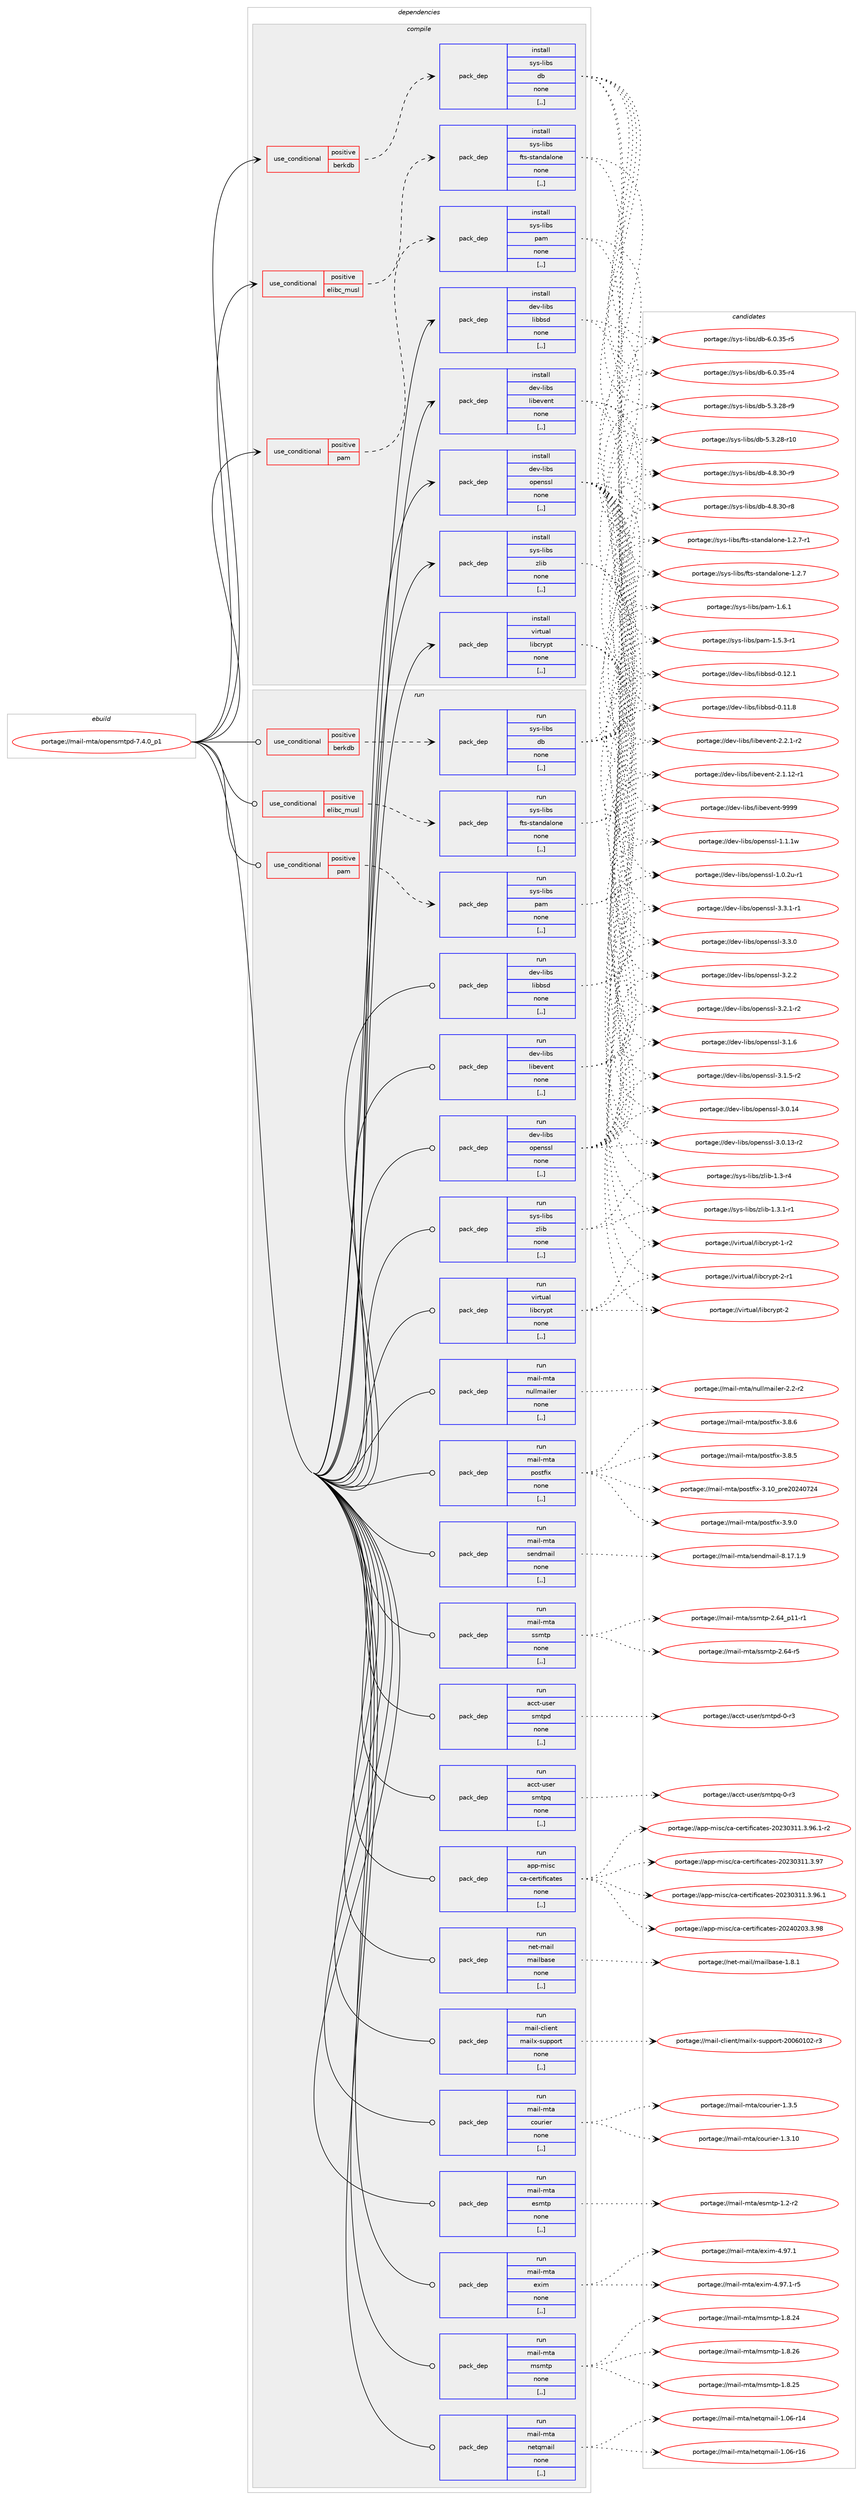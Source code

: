 digraph prolog {

# *************
# Graph options
# *************

newrank=true;
concentrate=true;
compound=true;
graph [rankdir=LR,fontname=Helvetica,fontsize=10,ranksep=1.5];#, ranksep=2.5, nodesep=0.2];
edge  [arrowhead=vee];
node  [fontname=Helvetica,fontsize=10];

# **********
# The ebuild
# **********

subgraph cluster_leftcol {
color=gray;
label=<<i>ebuild</i>>;
id [label="portage://mail-mta/opensmtpd-7.4.0_p1", color=red, width=4, href="../mail-mta/opensmtpd-7.4.0_p1.svg"];
}

# ****************
# The dependencies
# ****************

subgraph cluster_midcol {
color=gray;
label=<<i>dependencies</i>>;
subgraph cluster_compile {
fillcolor="#eeeeee";
style=filled;
label=<<i>compile</i>>;
subgraph cond70744 {
dependency281215 [label=<<TABLE BORDER="0" CELLBORDER="1" CELLSPACING="0" CELLPADDING="4"><TR><TD ROWSPAN="3" CELLPADDING="10">use_conditional</TD></TR><TR><TD>positive</TD></TR><TR><TD>berkdb</TD></TR></TABLE>>, shape=none, color=red];
subgraph pack208169 {
dependency281216 [label=<<TABLE BORDER="0" CELLBORDER="1" CELLSPACING="0" CELLPADDING="4" WIDTH="220"><TR><TD ROWSPAN="6" CELLPADDING="30">pack_dep</TD></TR><TR><TD WIDTH="110">install</TD></TR><TR><TD>sys-libs</TD></TR><TR><TD>db</TD></TR><TR><TD>none</TD></TR><TR><TD>[,,]</TD></TR></TABLE>>, shape=none, color=blue];
}
dependency281215:e -> dependency281216:w [weight=20,style="dashed",arrowhead="vee"];
}
id:e -> dependency281215:w [weight=20,style="solid",arrowhead="vee"];
subgraph cond70745 {
dependency281217 [label=<<TABLE BORDER="0" CELLBORDER="1" CELLSPACING="0" CELLPADDING="4"><TR><TD ROWSPAN="3" CELLPADDING="10">use_conditional</TD></TR><TR><TD>positive</TD></TR><TR><TD>elibc_musl</TD></TR></TABLE>>, shape=none, color=red];
subgraph pack208170 {
dependency281218 [label=<<TABLE BORDER="0" CELLBORDER="1" CELLSPACING="0" CELLPADDING="4" WIDTH="220"><TR><TD ROWSPAN="6" CELLPADDING="30">pack_dep</TD></TR><TR><TD WIDTH="110">install</TD></TR><TR><TD>sys-libs</TD></TR><TR><TD>fts-standalone</TD></TR><TR><TD>none</TD></TR><TR><TD>[,,]</TD></TR></TABLE>>, shape=none, color=blue];
}
dependency281217:e -> dependency281218:w [weight=20,style="dashed",arrowhead="vee"];
}
id:e -> dependency281217:w [weight=20,style="solid",arrowhead="vee"];
subgraph cond70746 {
dependency281219 [label=<<TABLE BORDER="0" CELLBORDER="1" CELLSPACING="0" CELLPADDING="4"><TR><TD ROWSPAN="3" CELLPADDING="10">use_conditional</TD></TR><TR><TD>positive</TD></TR><TR><TD>pam</TD></TR></TABLE>>, shape=none, color=red];
subgraph pack208171 {
dependency281220 [label=<<TABLE BORDER="0" CELLBORDER="1" CELLSPACING="0" CELLPADDING="4" WIDTH="220"><TR><TD ROWSPAN="6" CELLPADDING="30">pack_dep</TD></TR><TR><TD WIDTH="110">install</TD></TR><TR><TD>sys-libs</TD></TR><TR><TD>pam</TD></TR><TR><TD>none</TD></TR><TR><TD>[,,]</TD></TR></TABLE>>, shape=none, color=blue];
}
dependency281219:e -> dependency281220:w [weight=20,style="dashed",arrowhead="vee"];
}
id:e -> dependency281219:w [weight=20,style="solid",arrowhead="vee"];
subgraph pack208172 {
dependency281221 [label=<<TABLE BORDER="0" CELLBORDER="1" CELLSPACING="0" CELLPADDING="4" WIDTH="220"><TR><TD ROWSPAN="6" CELLPADDING="30">pack_dep</TD></TR><TR><TD WIDTH="110">install</TD></TR><TR><TD>dev-libs</TD></TR><TR><TD>libbsd</TD></TR><TR><TD>none</TD></TR><TR><TD>[,,]</TD></TR></TABLE>>, shape=none, color=blue];
}
id:e -> dependency281221:w [weight=20,style="solid",arrowhead="vee"];
subgraph pack208173 {
dependency281222 [label=<<TABLE BORDER="0" CELLBORDER="1" CELLSPACING="0" CELLPADDING="4" WIDTH="220"><TR><TD ROWSPAN="6" CELLPADDING="30">pack_dep</TD></TR><TR><TD WIDTH="110">install</TD></TR><TR><TD>dev-libs</TD></TR><TR><TD>libevent</TD></TR><TR><TD>none</TD></TR><TR><TD>[,,]</TD></TR></TABLE>>, shape=none, color=blue];
}
id:e -> dependency281222:w [weight=20,style="solid",arrowhead="vee"];
subgraph pack208174 {
dependency281223 [label=<<TABLE BORDER="0" CELLBORDER="1" CELLSPACING="0" CELLPADDING="4" WIDTH="220"><TR><TD ROWSPAN="6" CELLPADDING="30">pack_dep</TD></TR><TR><TD WIDTH="110">install</TD></TR><TR><TD>dev-libs</TD></TR><TR><TD>openssl</TD></TR><TR><TD>none</TD></TR><TR><TD>[,,]</TD></TR></TABLE>>, shape=none, color=blue];
}
id:e -> dependency281223:w [weight=20,style="solid",arrowhead="vee"];
subgraph pack208175 {
dependency281224 [label=<<TABLE BORDER="0" CELLBORDER="1" CELLSPACING="0" CELLPADDING="4" WIDTH="220"><TR><TD ROWSPAN="6" CELLPADDING="30">pack_dep</TD></TR><TR><TD WIDTH="110">install</TD></TR><TR><TD>sys-libs</TD></TR><TR><TD>zlib</TD></TR><TR><TD>none</TD></TR><TR><TD>[,,]</TD></TR></TABLE>>, shape=none, color=blue];
}
id:e -> dependency281224:w [weight=20,style="solid",arrowhead="vee"];
subgraph pack208176 {
dependency281225 [label=<<TABLE BORDER="0" CELLBORDER="1" CELLSPACING="0" CELLPADDING="4" WIDTH="220"><TR><TD ROWSPAN="6" CELLPADDING="30">pack_dep</TD></TR><TR><TD WIDTH="110">install</TD></TR><TR><TD>virtual</TD></TR><TR><TD>libcrypt</TD></TR><TR><TD>none</TD></TR><TR><TD>[,,]</TD></TR></TABLE>>, shape=none, color=blue];
}
id:e -> dependency281225:w [weight=20,style="solid",arrowhead="vee"];
}
subgraph cluster_compileandrun {
fillcolor="#eeeeee";
style=filled;
label=<<i>compile and run</i>>;
}
subgraph cluster_run {
fillcolor="#eeeeee";
style=filled;
label=<<i>run</i>>;
subgraph cond70747 {
dependency281226 [label=<<TABLE BORDER="0" CELLBORDER="1" CELLSPACING="0" CELLPADDING="4"><TR><TD ROWSPAN="3" CELLPADDING="10">use_conditional</TD></TR><TR><TD>positive</TD></TR><TR><TD>berkdb</TD></TR></TABLE>>, shape=none, color=red];
subgraph pack208177 {
dependency281227 [label=<<TABLE BORDER="0" CELLBORDER="1" CELLSPACING="0" CELLPADDING="4" WIDTH="220"><TR><TD ROWSPAN="6" CELLPADDING="30">pack_dep</TD></TR><TR><TD WIDTH="110">run</TD></TR><TR><TD>sys-libs</TD></TR><TR><TD>db</TD></TR><TR><TD>none</TD></TR><TR><TD>[,,]</TD></TR></TABLE>>, shape=none, color=blue];
}
dependency281226:e -> dependency281227:w [weight=20,style="dashed",arrowhead="vee"];
}
id:e -> dependency281226:w [weight=20,style="solid",arrowhead="odot"];
subgraph cond70748 {
dependency281228 [label=<<TABLE BORDER="0" CELLBORDER="1" CELLSPACING="0" CELLPADDING="4"><TR><TD ROWSPAN="3" CELLPADDING="10">use_conditional</TD></TR><TR><TD>positive</TD></TR><TR><TD>elibc_musl</TD></TR></TABLE>>, shape=none, color=red];
subgraph pack208178 {
dependency281229 [label=<<TABLE BORDER="0" CELLBORDER="1" CELLSPACING="0" CELLPADDING="4" WIDTH="220"><TR><TD ROWSPAN="6" CELLPADDING="30">pack_dep</TD></TR><TR><TD WIDTH="110">run</TD></TR><TR><TD>sys-libs</TD></TR><TR><TD>fts-standalone</TD></TR><TR><TD>none</TD></TR><TR><TD>[,,]</TD></TR></TABLE>>, shape=none, color=blue];
}
dependency281228:e -> dependency281229:w [weight=20,style="dashed",arrowhead="vee"];
}
id:e -> dependency281228:w [weight=20,style="solid",arrowhead="odot"];
subgraph cond70749 {
dependency281230 [label=<<TABLE BORDER="0" CELLBORDER="1" CELLSPACING="0" CELLPADDING="4"><TR><TD ROWSPAN="3" CELLPADDING="10">use_conditional</TD></TR><TR><TD>positive</TD></TR><TR><TD>pam</TD></TR></TABLE>>, shape=none, color=red];
subgraph pack208179 {
dependency281231 [label=<<TABLE BORDER="0" CELLBORDER="1" CELLSPACING="0" CELLPADDING="4" WIDTH="220"><TR><TD ROWSPAN="6" CELLPADDING="30">pack_dep</TD></TR><TR><TD WIDTH="110">run</TD></TR><TR><TD>sys-libs</TD></TR><TR><TD>pam</TD></TR><TR><TD>none</TD></TR><TR><TD>[,,]</TD></TR></TABLE>>, shape=none, color=blue];
}
dependency281230:e -> dependency281231:w [weight=20,style="dashed",arrowhead="vee"];
}
id:e -> dependency281230:w [weight=20,style="solid",arrowhead="odot"];
subgraph pack208180 {
dependency281232 [label=<<TABLE BORDER="0" CELLBORDER="1" CELLSPACING="0" CELLPADDING="4" WIDTH="220"><TR><TD ROWSPAN="6" CELLPADDING="30">pack_dep</TD></TR><TR><TD WIDTH="110">run</TD></TR><TR><TD>acct-user</TD></TR><TR><TD>smtpd</TD></TR><TR><TD>none</TD></TR><TR><TD>[,,]</TD></TR></TABLE>>, shape=none, color=blue];
}
id:e -> dependency281232:w [weight=20,style="solid",arrowhead="odot"];
subgraph pack208181 {
dependency281233 [label=<<TABLE BORDER="0" CELLBORDER="1" CELLSPACING="0" CELLPADDING="4" WIDTH="220"><TR><TD ROWSPAN="6" CELLPADDING="30">pack_dep</TD></TR><TR><TD WIDTH="110">run</TD></TR><TR><TD>acct-user</TD></TR><TR><TD>smtpq</TD></TR><TR><TD>none</TD></TR><TR><TD>[,,]</TD></TR></TABLE>>, shape=none, color=blue];
}
id:e -> dependency281233:w [weight=20,style="solid",arrowhead="odot"];
subgraph pack208182 {
dependency281234 [label=<<TABLE BORDER="0" CELLBORDER="1" CELLSPACING="0" CELLPADDING="4" WIDTH="220"><TR><TD ROWSPAN="6" CELLPADDING="30">pack_dep</TD></TR><TR><TD WIDTH="110">run</TD></TR><TR><TD>app-misc</TD></TR><TR><TD>ca-certificates</TD></TR><TR><TD>none</TD></TR><TR><TD>[,,]</TD></TR></TABLE>>, shape=none, color=blue];
}
id:e -> dependency281234:w [weight=20,style="solid",arrowhead="odot"];
subgraph pack208183 {
dependency281235 [label=<<TABLE BORDER="0" CELLBORDER="1" CELLSPACING="0" CELLPADDING="4" WIDTH="220"><TR><TD ROWSPAN="6" CELLPADDING="30">pack_dep</TD></TR><TR><TD WIDTH="110">run</TD></TR><TR><TD>dev-libs</TD></TR><TR><TD>libbsd</TD></TR><TR><TD>none</TD></TR><TR><TD>[,,]</TD></TR></TABLE>>, shape=none, color=blue];
}
id:e -> dependency281235:w [weight=20,style="solid",arrowhead="odot"];
subgraph pack208184 {
dependency281236 [label=<<TABLE BORDER="0" CELLBORDER="1" CELLSPACING="0" CELLPADDING="4" WIDTH="220"><TR><TD ROWSPAN="6" CELLPADDING="30">pack_dep</TD></TR><TR><TD WIDTH="110">run</TD></TR><TR><TD>dev-libs</TD></TR><TR><TD>libevent</TD></TR><TR><TD>none</TD></TR><TR><TD>[,,]</TD></TR></TABLE>>, shape=none, color=blue];
}
id:e -> dependency281236:w [weight=20,style="solid",arrowhead="odot"];
subgraph pack208185 {
dependency281237 [label=<<TABLE BORDER="0" CELLBORDER="1" CELLSPACING="0" CELLPADDING="4" WIDTH="220"><TR><TD ROWSPAN="6" CELLPADDING="30">pack_dep</TD></TR><TR><TD WIDTH="110">run</TD></TR><TR><TD>dev-libs</TD></TR><TR><TD>openssl</TD></TR><TR><TD>none</TD></TR><TR><TD>[,,]</TD></TR></TABLE>>, shape=none, color=blue];
}
id:e -> dependency281237:w [weight=20,style="solid",arrowhead="odot"];
subgraph pack208186 {
dependency281238 [label=<<TABLE BORDER="0" CELLBORDER="1" CELLSPACING="0" CELLPADDING="4" WIDTH="220"><TR><TD ROWSPAN="6" CELLPADDING="30">pack_dep</TD></TR><TR><TD WIDTH="110">run</TD></TR><TR><TD>net-mail</TD></TR><TR><TD>mailbase</TD></TR><TR><TD>none</TD></TR><TR><TD>[,,]</TD></TR></TABLE>>, shape=none, color=blue];
}
id:e -> dependency281238:w [weight=20,style="solid",arrowhead="odot"];
subgraph pack208187 {
dependency281239 [label=<<TABLE BORDER="0" CELLBORDER="1" CELLSPACING="0" CELLPADDING="4" WIDTH="220"><TR><TD ROWSPAN="6" CELLPADDING="30">pack_dep</TD></TR><TR><TD WIDTH="110">run</TD></TR><TR><TD>sys-libs</TD></TR><TR><TD>zlib</TD></TR><TR><TD>none</TD></TR><TR><TD>[,,]</TD></TR></TABLE>>, shape=none, color=blue];
}
id:e -> dependency281239:w [weight=20,style="solid",arrowhead="odot"];
subgraph pack208188 {
dependency281240 [label=<<TABLE BORDER="0" CELLBORDER="1" CELLSPACING="0" CELLPADDING="4" WIDTH="220"><TR><TD ROWSPAN="6" CELLPADDING="30">pack_dep</TD></TR><TR><TD WIDTH="110">run</TD></TR><TR><TD>virtual</TD></TR><TR><TD>libcrypt</TD></TR><TR><TD>none</TD></TR><TR><TD>[,,]</TD></TR></TABLE>>, shape=none, color=blue];
}
id:e -> dependency281240:w [weight=20,style="solid",arrowhead="odot"];
subgraph pack208189 {
dependency281241 [label=<<TABLE BORDER="0" CELLBORDER="1" CELLSPACING="0" CELLPADDING="4" WIDTH="220"><TR><TD ROWSPAN="6" CELLPADDING="30">pack_dep</TD></TR><TR><TD WIDTH="110">run</TD></TR><TR><TD>mail-client</TD></TR><TR><TD>mailx-support</TD></TR><TR><TD>none</TD></TR><TR><TD>[,,]</TD></TR></TABLE>>, shape=none, color=blue];
}
id:e -> dependency281241:w [weight=20,style="solid",arrowhead="odot"];
subgraph pack208190 {
dependency281242 [label=<<TABLE BORDER="0" CELLBORDER="1" CELLSPACING="0" CELLPADDING="4" WIDTH="220"><TR><TD ROWSPAN="6" CELLPADDING="30">pack_dep</TD></TR><TR><TD WIDTH="110">run</TD></TR><TR><TD>mail-mta</TD></TR><TR><TD>courier</TD></TR><TR><TD>none</TD></TR><TR><TD>[,,]</TD></TR></TABLE>>, shape=none, color=blue];
}
id:e -> dependency281242:w [weight=20,style="solid",arrowhead="odot"];
subgraph pack208191 {
dependency281243 [label=<<TABLE BORDER="0" CELLBORDER="1" CELLSPACING="0" CELLPADDING="4" WIDTH="220"><TR><TD ROWSPAN="6" CELLPADDING="30">pack_dep</TD></TR><TR><TD WIDTH="110">run</TD></TR><TR><TD>mail-mta</TD></TR><TR><TD>esmtp</TD></TR><TR><TD>none</TD></TR><TR><TD>[,,]</TD></TR></TABLE>>, shape=none, color=blue];
}
id:e -> dependency281243:w [weight=20,style="solid",arrowhead="odot"];
subgraph pack208192 {
dependency281244 [label=<<TABLE BORDER="0" CELLBORDER="1" CELLSPACING="0" CELLPADDING="4" WIDTH="220"><TR><TD ROWSPAN="6" CELLPADDING="30">pack_dep</TD></TR><TR><TD WIDTH="110">run</TD></TR><TR><TD>mail-mta</TD></TR><TR><TD>exim</TD></TR><TR><TD>none</TD></TR><TR><TD>[,,]</TD></TR></TABLE>>, shape=none, color=blue];
}
id:e -> dependency281244:w [weight=20,style="solid",arrowhead="odot"];
subgraph pack208193 {
dependency281245 [label=<<TABLE BORDER="0" CELLBORDER="1" CELLSPACING="0" CELLPADDING="4" WIDTH="220"><TR><TD ROWSPAN="6" CELLPADDING="30">pack_dep</TD></TR><TR><TD WIDTH="110">run</TD></TR><TR><TD>mail-mta</TD></TR><TR><TD>msmtp</TD></TR><TR><TD>none</TD></TR><TR><TD>[,,]</TD></TR></TABLE>>, shape=none, color=blue];
}
id:e -> dependency281245:w [weight=20,style="solid",arrowhead="odot"];
subgraph pack208194 {
dependency281246 [label=<<TABLE BORDER="0" CELLBORDER="1" CELLSPACING="0" CELLPADDING="4" WIDTH="220"><TR><TD ROWSPAN="6" CELLPADDING="30">pack_dep</TD></TR><TR><TD WIDTH="110">run</TD></TR><TR><TD>mail-mta</TD></TR><TR><TD>netqmail</TD></TR><TR><TD>none</TD></TR><TR><TD>[,,]</TD></TR></TABLE>>, shape=none, color=blue];
}
id:e -> dependency281246:w [weight=20,style="solid",arrowhead="odot"];
subgraph pack208195 {
dependency281247 [label=<<TABLE BORDER="0" CELLBORDER="1" CELLSPACING="0" CELLPADDING="4" WIDTH="220"><TR><TD ROWSPAN="6" CELLPADDING="30">pack_dep</TD></TR><TR><TD WIDTH="110">run</TD></TR><TR><TD>mail-mta</TD></TR><TR><TD>nullmailer</TD></TR><TR><TD>none</TD></TR><TR><TD>[,,]</TD></TR></TABLE>>, shape=none, color=blue];
}
id:e -> dependency281247:w [weight=20,style="solid",arrowhead="odot"];
subgraph pack208196 {
dependency281248 [label=<<TABLE BORDER="0" CELLBORDER="1" CELLSPACING="0" CELLPADDING="4" WIDTH="220"><TR><TD ROWSPAN="6" CELLPADDING="30">pack_dep</TD></TR><TR><TD WIDTH="110">run</TD></TR><TR><TD>mail-mta</TD></TR><TR><TD>postfix</TD></TR><TR><TD>none</TD></TR><TR><TD>[,,]</TD></TR></TABLE>>, shape=none, color=blue];
}
id:e -> dependency281248:w [weight=20,style="solid",arrowhead="odot"];
subgraph pack208197 {
dependency281249 [label=<<TABLE BORDER="0" CELLBORDER="1" CELLSPACING="0" CELLPADDING="4" WIDTH="220"><TR><TD ROWSPAN="6" CELLPADDING="30">pack_dep</TD></TR><TR><TD WIDTH="110">run</TD></TR><TR><TD>mail-mta</TD></TR><TR><TD>sendmail</TD></TR><TR><TD>none</TD></TR><TR><TD>[,,]</TD></TR></TABLE>>, shape=none, color=blue];
}
id:e -> dependency281249:w [weight=20,style="solid",arrowhead="odot"];
subgraph pack208198 {
dependency281250 [label=<<TABLE BORDER="0" CELLBORDER="1" CELLSPACING="0" CELLPADDING="4" WIDTH="220"><TR><TD ROWSPAN="6" CELLPADDING="30">pack_dep</TD></TR><TR><TD WIDTH="110">run</TD></TR><TR><TD>mail-mta</TD></TR><TR><TD>ssmtp</TD></TR><TR><TD>none</TD></TR><TR><TD>[,,]</TD></TR></TABLE>>, shape=none, color=blue];
}
id:e -> dependency281250:w [weight=20,style="solid",arrowhead="odot"];
}
}

# **************
# The candidates
# **************

subgraph cluster_choices {
rank=same;
color=gray;
label=<<i>candidates</i>>;

subgraph choice208169 {
color=black;
nodesep=1;
choice11512111545108105981154710098455446484651534511453 [label="portage://sys-libs/db-6.0.35-r5", color=red, width=4,href="../sys-libs/db-6.0.35-r5.svg"];
choice11512111545108105981154710098455446484651534511452 [label="portage://sys-libs/db-6.0.35-r4", color=red, width=4,href="../sys-libs/db-6.0.35-r4.svg"];
choice11512111545108105981154710098455346514650564511457 [label="portage://sys-libs/db-5.3.28-r9", color=red, width=4,href="../sys-libs/db-5.3.28-r9.svg"];
choice1151211154510810598115471009845534651465056451144948 [label="portage://sys-libs/db-5.3.28-r10", color=red, width=4,href="../sys-libs/db-5.3.28-r10.svg"];
choice11512111545108105981154710098455246564651484511457 [label="portage://sys-libs/db-4.8.30-r9", color=red, width=4,href="../sys-libs/db-4.8.30-r9.svg"];
choice11512111545108105981154710098455246564651484511456 [label="portage://sys-libs/db-4.8.30-r8", color=red, width=4,href="../sys-libs/db-4.8.30-r8.svg"];
dependency281216:e -> choice11512111545108105981154710098455446484651534511453:w [style=dotted,weight="100"];
dependency281216:e -> choice11512111545108105981154710098455446484651534511452:w [style=dotted,weight="100"];
dependency281216:e -> choice11512111545108105981154710098455346514650564511457:w [style=dotted,weight="100"];
dependency281216:e -> choice1151211154510810598115471009845534651465056451144948:w [style=dotted,weight="100"];
dependency281216:e -> choice11512111545108105981154710098455246564651484511457:w [style=dotted,weight="100"];
dependency281216:e -> choice11512111545108105981154710098455246564651484511456:w [style=dotted,weight="100"];
}
subgraph choice208170 {
color=black;
nodesep=1;
choice1151211154510810598115471021161154511511697110100971081111101014549465046554511449 [label="portage://sys-libs/fts-standalone-1.2.7-r1", color=red, width=4,href="../sys-libs/fts-standalone-1.2.7-r1.svg"];
choice115121115451081059811547102116115451151169711010097108111110101454946504655 [label="portage://sys-libs/fts-standalone-1.2.7", color=red, width=4,href="../sys-libs/fts-standalone-1.2.7.svg"];
dependency281218:e -> choice1151211154510810598115471021161154511511697110100971081111101014549465046554511449:w [style=dotted,weight="100"];
dependency281218:e -> choice115121115451081059811547102116115451151169711010097108111110101454946504655:w [style=dotted,weight="100"];
}
subgraph choice208171 {
color=black;
nodesep=1;
choice11512111545108105981154711297109454946544649 [label="portage://sys-libs/pam-1.6.1", color=red, width=4,href="../sys-libs/pam-1.6.1.svg"];
choice115121115451081059811547112971094549465346514511449 [label="portage://sys-libs/pam-1.5.3-r1", color=red, width=4,href="../sys-libs/pam-1.5.3-r1.svg"];
dependency281220:e -> choice11512111545108105981154711297109454946544649:w [style=dotted,weight="100"];
dependency281220:e -> choice115121115451081059811547112971094549465346514511449:w [style=dotted,weight="100"];
}
subgraph choice208172 {
color=black;
nodesep=1;
choice100101118451081059811547108105989811510045484649504649 [label="portage://dev-libs/libbsd-0.12.1", color=red, width=4,href="../dev-libs/libbsd-0.12.1.svg"];
choice100101118451081059811547108105989811510045484649494656 [label="portage://dev-libs/libbsd-0.11.8", color=red, width=4,href="../dev-libs/libbsd-0.11.8.svg"];
dependency281221:e -> choice100101118451081059811547108105989811510045484649504649:w [style=dotted,weight="100"];
dependency281221:e -> choice100101118451081059811547108105989811510045484649494656:w [style=dotted,weight="100"];
}
subgraph choice208173 {
color=black;
nodesep=1;
choice100101118451081059811547108105981011181011101164557575757 [label="portage://dev-libs/libevent-9999", color=red, width=4,href="../dev-libs/libevent-9999.svg"];
choice100101118451081059811547108105981011181011101164550465046494511450 [label="portage://dev-libs/libevent-2.2.1-r2", color=red, width=4,href="../dev-libs/libevent-2.2.1-r2.svg"];
choice10010111845108105981154710810598101118101110116455046494649504511449 [label="portage://dev-libs/libevent-2.1.12-r1", color=red, width=4,href="../dev-libs/libevent-2.1.12-r1.svg"];
dependency281222:e -> choice100101118451081059811547108105981011181011101164557575757:w [style=dotted,weight="100"];
dependency281222:e -> choice100101118451081059811547108105981011181011101164550465046494511450:w [style=dotted,weight="100"];
dependency281222:e -> choice10010111845108105981154710810598101118101110116455046494649504511449:w [style=dotted,weight="100"];
}
subgraph choice208174 {
color=black;
nodesep=1;
choice1001011184510810598115471111121011101151151084551465146494511449 [label="portage://dev-libs/openssl-3.3.1-r1", color=red, width=4,href="../dev-libs/openssl-3.3.1-r1.svg"];
choice100101118451081059811547111112101110115115108455146514648 [label="portage://dev-libs/openssl-3.3.0", color=red, width=4,href="../dev-libs/openssl-3.3.0.svg"];
choice100101118451081059811547111112101110115115108455146504650 [label="portage://dev-libs/openssl-3.2.2", color=red, width=4,href="../dev-libs/openssl-3.2.2.svg"];
choice1001011184510810598115471111121011101151151084551465046494511450 [label="portage://dev-libs/openssl-3.2.1-r2", color=red, width=4,href="../dev-libs/openssl-3.2.1-r2.svg"];
choice100101118451081059811547111112101110115115108455146494654 [label="portage://dev-libs/openssl-3.1.6", color=red, width=4,href="../dev-libs/openssl-3.1.6.svg"];
choice1001011184510810598115471111121011101151151084551464946534511450 [label="portage://dev-libs/openssl-3.1.5-r2", color=red, width=4,href="../dev-libs/openssl-3.1.5-r2.svg"];
choice10010111845108105981154711111210111011511510845514648464952 [label="portage://dev-libs/openssl-3.0.14", color=red, width=4,href="../dev-libs/openssl-3.0.14.svg"];
choice100101118451081059811547111112101110115115108455146484649514511450 [label="portage://dev-libs/openssl-3.0.13-r2", color=red, width=4,href="../dev-libs/openssl-3.0.13-r2.svg"];
choice100101118451081059811547111112101110115115108454946494649119 [label="portage://dev-libs/openssl-1.1.1w", color=red, width=4,href="../dev-libs/openssl-1.1.1w.svg"];
choice1001011184510810598115471111121011101151151084549464846501174511449 [label="portage://dev-libs/openssl-1.0.2u-r1", color=red, width=4,href="../dev-libs/openssl-1.0.2u-r1.svg"];
dependency281223:e -> choice1001011184510810598115471111121011101151151084551465146494511449:w [style=dotted,weight="100"];
dependency281223:e -> choice100101118451081059811547111112101110115115108455146514648:w [style=dotted,weight="100"];
dependency281223:e -> choice100101118451081059811547111112101110115115108455146504650:w [style=dotted,weight="100"];
dependency281223:e -> choice1001011184510810598115471111121011101151151084551465046494511450:w [style=dotted,weight="100"];
dependency281223:e -> choice100101118451081059811547111112101110115115108455146494654:w [style=dotted,weight="100"];
dependency281223:e -> choice1001011184510810598115471111121011101151151084551464946534511450:w [style=dotted,weight="100"];
dependency281223:e -> choice10010111845108105981154711111210111011511510845514648464952:w [style=dotted,weight="100"];
dependency281223:e -> choice100101118451081059811547111112101110115115108455146484649514511450:w [style=dotted,weight="100"];
dependency281223:e -> choice100101118451081059811547111112101110115115108454946494649119:w [style=dotted,weight="100"];
dependency281223:e -> choice1001011184510810598115471111121011101151151084549464846501174511449:w [style=dotted,weight="100"];
}
subgraph choice208175 {
color=black;
nodesep=1;
choice115121115451081059811547122108105984549465146494511449 [label="portage://sys-libs/zlib-1.3.1-r1", color=red, width=4,href="../sys-libs/zlib-1.3.1-r1.svg"];
choice11512111545108105981154712210810598454946514511452 [label="portage://sys-libs/zlib-1.3-r4", color=red, width=4,href="../sys-libs/zlib-1.3-r4.svg"];
dependency281224:e -> choice115121115451081059811547122108105984549465146494511449:w [style=dotted,weight="100"];
dependency281224:e -> choice11512111545108105981154712210810598454946514511452:w [style=dotted,weight="100"];
}
subgraph choice208176 {
color=black;
nodesep=1;
choice1181051141161179710847108105989911412111211645504511449 [label="portage://virtual/libcrypt-2-r1", color=red, width=4,href="../virtual/libcrypt-2-r1.svg"];
choice118105114116117971084710810598991141211121164550 [label="portage://virtual/libcrypt-2", color=red, width=4,href="../virtual/libcrypt-2.svg"];
choice1181051141161179710847108105989911412111211645494511450 [label="portage://virtual/libcrypt-1-r2", color=red, width=4,href="../virtual/libcrypt-1-r2.svg"];
dependency281225:e -> choice1181051141161179710847108105989911412111211645504511449:w [style=dotted,weight="100"];
dependency281225:e -> choice118105114116117971084710810598991141211121164550:w [style=dotted,weight="100"];
dependency281225:e -> choice1181051141161179710847108105989911412111211645494511450:w [style=dotted,weight="100"];
}
subgraph choice208177 {
color=black;
nodesep=1;
choice11512111545108105981154710098455446484651534511453 [label="portage://sys-libs/db-6.0.35-r5", color=red, width=4,href="../sys-libs/db-6.0.35-r5.svg"];
choice11512111545108105981154710098455446484651534511452 [label="portage://sys-libs/db-6.0.35-r4", color=red, width=4,href="../sys-libs/db-6.0.35-r4.svg"];
choice11512111545108105981154710098455346514650564511457 [label="portage://sys-libs/db-5.3.28-r9", color=red, width=4,href="../sys-libs/db-5.3.28-r9.svg"];
choice1151211154510810598115471009845534651465056451144948 [label="portage://sys-libs/db-5.3.28-r10", color=red, width=4,href="../sys-libs/db-5.3.28-r10.svg"];
choice11512111545108105981154710098455246564651484511457 [label="portage://sys-libs/db-4.8.30-r9", color=red, width=4,href="../sys-libs/db-4.8.30-r9.svg"];
choice11512111545108105981154710098455246564651484511456 [label="portage://sys-libs/db-4.8.30-r8", color=red, width=4,href="../sys-libs/db-4.8.30-r8.svg"];
dependency281227:e -> choice11512111545108105981154710098455446484651534511453:w [style=dotted,weight="100"];
dependency281227:e -> choice11512111545108105981154710098455446484651534511452:w [style=dotted,weight="100"];
dependency281227:e -> choice11512111545108105981154710098455346514650564511457:w [style=dotted,weight="100"];
dependency281227:e -> choice1151211154510810598115471009845534651465056451144948:w [style=dotted,weight="100"];
dependency281227:e -> choice11512111545108105981154710098455246564651484511457:w [style=dotted,weight="100"];
dependency281227:e -> choice11512111545108105981154710098455246564651484511456:w [style=dotted,weight="100"];
}
subgraph choice208178 {
color=black;
nodesep=1;
choice1151211154510810598115471021161154511511697110100971081111101014549465046554511449 [label="portage://sys-libs/fts-standalone-1.2.7-r1", color=red, width=4,href="../sys-libs/fts-standalone-1.2.7-r1.svg"];
choice115121115451081059811547102116115451151169711010097108111110101454946504655 [label="portage://sys-libs/fts-standalone-1.2.7", color=red, width=4,href="../sys-libs/fts-standalone-1.2.7.svg"];
dependency281229:e -> choice1151211154510810598115471021161154511511697110100971081111101014549465046554511449:w [style=dotted,weight="100"];
dependency281229:e -> choice115121115451081059811547102116115451151169711010097108111110101454946504655:w [style=dotted,weight="100"];
}
subgraph choice208179 {
color=black;
nodesep=1;
choice11512111545108105981154711297109454946544649 [label="portage://sys-libs/pam-1.6.1", color=red, width=4,href="../sys-libs/pam-1.6.1.svg"];
choice115121115451081059811547112971094549465346514511449 [label="portage://sys-libs/pam-1.5.3-r1", color=red, width=4,href="../sys-libs/pam-1.5.3-r1.svg"];
dependency281231:e -> choice11512111545108105981154711297109454946544649:w [style=dotted,weight="100"];
dependency281231:e -> choice115121115451081059811547112971094549465346514511449:w [style=dotted,weight="100"];
}
subgraph choice208180 {
color=black;
nodesep=1;
choice979999116451171151011144711510911611210045484511451 [label="portage://acct-user/smtpd-0-r3", color=red, width=4,href="../acct-user/smtpd-0-r3.svg"];
dependency281232:e -> choice979999116451171151011144711510911611210045484511451:w [style=dotted,weight="100"];
}
subgraph choice208181 {
color=black;
nodesep=1;
choice979999116451171151011144711510911611211345484511451 [label="portage://acct-user/smtpq-0-r3", color=red, width=4,href="../acct-user/smtpq-0-r3.svg"];
dependency281233:e -> choice979999116451171151011144711510911611211345484511451:w [style=dotted,weight="100"];
}
subgraph choice208182 {
color=black;
nodesep=1;
choice971121124510910511599479997459910111411610510210599971161011154550485052485048514651465756 [label="portage://app-misc/ca-certificates-20240203.3.98", color=red, width=4,href="../app-misc/ca-certificates-20240203.3.98.svg"];
choice971121124510910511599479997459910111411610510210599971161011154550485051485149494651465755 [label="portage://app-misc/ca-certificates-20230311.3.97", color=red, width=4,href="../app-misc/ca-certificates-20230311.3.97.svg"];
choice97112112451091051159947999745991011141161051021059997116101115455048505148514949465146575446494511450 [label="portage://app-misc/ca-certificates-20230311.3.96.1-r2", color=red, width=4,href="../app-misc/ca-certificates-20230311.3.96.1-r2.svg"];
choice9711211245109105115994799974599101114116105102105999711610111545504850514851494946514657544649 [label="portage://app-misc/ca-certificates-20230311.3.96.1", color=red, width=4,href="../app-misc/ca-certificates-20230311.3.96.1.svg"];
dependency281234:e -> choice971121124510910511599479997459910111411610510210599971161011154550485052485048514651465756:w [style=dotted,weight="100"];
dependency281234:e -> choice971121124510910511599479997459910111411610510210599971161011154550485051485149494651465755:w [style=dotted,weight="100"];
dependency281234:e -> choice97112112451091051159947999745991011141161051021059997116101115455048505148514949465146575446494511450:w [style=dotted,weight="100"];
dependency281234:e -> choice9711211245109105115994799974599101114116105102105999711610111545504850514851494946514657544649:w [style=dotted,weight="100"];
}
subgraph choice208183 {
color=black;
nodesep=1;
choice100101118451081059811547108105989811510045484649504649 [label="portage://dev-libs/libbsd-0.12.1", color=red, width=4,href="../dev-libs/libbsd-0.12.1.svg"];
choice100101118451081059811547108105989811510045484649494656 [label="portage://dev-libs/libbsd-0.11.8", color=red, width=4,href="../dev-libs/libbsd-0.11.8.svg"];
dependency281235:e -> choice100101118451081059811547108105989811510045484649504649:w [style=dotted,weight="100"];
dependency281235:e -> choice100101118451081059811547108105989811510045484649494656:w [style=dotted,weight="100"];
}
subgraph choice208184 {
color=black;
nodesep=1;
choice100101118451081059811547108105981011181011101164557575757 [label="portage://dev-libs/libevent-9999", color=red, width=4,href="../dev-libs/libevent-9999.svg"];
choice100101118451081059811547108105981011181011101164550465046494511450 [label="portage://dev-libs/libevent-2.2.1-r2", color=red, width=4,href="../dev-libs/libevent-2.2.1-r2.svg"];
choice10010111845108105981154710810598101118101110116455046494649504511449 [label="portage://dev-libs/libevent-2.1.12-r1", color=red, width=4,href="../dev-libs/libevent-2.1.12-r1.svg"];
dependency281236:e -> choice100101118451081059811547108105981011181011101164557575757:w [style=dotted,weight="100"];
dependency281236:e -> choice100101118451081059811547108105981011181011101164550465046494511450:w [style=dotted,weight="100"];
dependency281236:e -> choice10010111845108105981154710810598101118101110116455046494649504511449:w [style=dotted,weight="100"];
}
subgraph choice208185 {
color=black;
nodesep=1;
choice1001011184510810598115471111121011101151151084551465146494511449 [label="portage://dev-libs/openssl-3.3.1-r1", color=red, width=4,href="../dev-libs/openssl-3.3.1-r1.svg"];
choice100101118451081059811547111112101110115115108455146514648 [label="portage://dev-libs/openssl-3.3.0", color=red, width=4,href="../dev-libs/openssl-3.3.0.svg"];
choice100101118451081059811547111112101110115115108455146504650 [label="portage://dev-libs/openssl-3.2.2", color=red, width=4,href="../dev-libs/openssl-3.2.2.svg"];
choice1001011184510810598115471111121011101151151084551465046494511450 [label="portage://dev-libs/openssl-3.2.1-r2", color=red, width=4,href="../dev-libs/openssl-3.2.1-r2.svg"];
choice100101118451081059811547111112101110115115108455146494654 [label="portage://dev-libs/openssl-3.1.6", color=red, width=4,href="../dev-libs/openssl-3.1.6.svg"];
choice1001011184510810598115471111121011101151151084551464946534511450 [label="portage://dev-libs/openssl-3.1.5-r2", color=red, width=4,href="../dev-libs/openssl-3.1.5-r2.svg"];
choice10010111845108105981154711111210111011511510845514648464952 [label="portage://dev-libs/openssl-3.0.14", color=red, width=4,href="../dev-libs/openssl-3.0.14.svg"];
choice100101118451081059811547111112101110115115108455146484649514511450 [label="portage://dev-libs/openssl-3.0.13-r2", color=red, width=4,href="../dev-libs/openssl-3.0.13-r2.svg"];
choice100101118451081059811547111112101110115115108454946494649119 [label="portage://dev-libs/openssl-1.1.1w", color=red, width=4,href="../dev-libs/openssl-1.1.1w.svg"];
choice1001011184510810598115471111121011101151151084549464846501174511449 [label="portage://dev-libs/openssl-1.0.2u-r1", color=red, width=4,href="../dev-libs/openssl-1.0.2u-r1.svg"];
dependency281237:e -> choice1001011184510810598115471111121011101151151084551465146494511449:w [style=dotted,weight="100"];
dependency281237:e -> choice100101118451081059811547111112101110115115108455146514648:w [style=dotted,weight="100"];
dependency281237:e -> choice100101118451081059811547111112101110115115108455146504650:w [style=dotted,weight="100"];
dependency281237:e -> choice1001011184510810598115471111121011101151151084551465046494511450:w [style=dotted,weight="100"];
dependency281237:e -> choice100101118451081059811547111112101110115115108455146494654:w [style=dotted,weight="100"];
dependency281237:e -> choice1001011184510810598115471111121011101151151084551464946534511450:w [style=dotted,weight="100"];
dependency281237:e -> choice10010111845108105981154711111210111011511510845514648464952:w [style=dotted,weight="100"];
dependency281237:e -> choice100101118451081059811547111112101110115115108455146484649514511450:w [style=dotted,weight="100"];
dependency281237:e -> choice100101118451081059811547111112101110115115108454946494649119:w [style=dotted,weight="100"];
dependency281237:e -> choice1001011184510810598115471111121011101151151084549464846501174511449:w [style=dotted,weight="100"];
}
subgraph choice208186 {
color=black;
nodesep=1;
choice110101116451099710510847109971051089897115101454946564649 [label="portage://net-mail/mailbase-1.8.1", color=red, width=4,href="../net-mail/mailbase-1.8.1.svg"];
dependency281238:e -> choice110101116451099710510847109971051089897115101454946564649:w [style=dotted,weight="100"];
}
subgraph choice208187 {
color=black;
nodesep=1;
choice115121115451081059811547122108105984549465146494511449 [label="portage://sys-libs/zlib-1.3.1-r1", color=red, width=4,href="../sys-libs/zlib-1.3.1-r1.svg"];
choice11512111545108105981154712210810598454946514511452 [label="portage://sys-libs/zlib-1.3-r4", color=red, width=4,href="../sys-libs/zlib-1.3-r4.svg"];
dependency281239:e -> choice115121115451081059811547122108105984549465146494511449:w [style=dotted,weight="100"];
dependency281239:e -> choice11512111545108105981154712210810598454946514511452:w [style=dotted,weight="100"];
}
subgraph choice208188 {
color=black;
nodesep=1;
choice1181051141161179710847108105989911412111211645504511449 [label="portage://virtual/libcrypt-2-r1", color=red, width=4,href="../virtual/libcrypt-2-r1.svg"];
choice118105114116117971084710810598991141211121164550 [label="portage://virtual/libcrypt-2", color=red, width=4,href="../virtual/libcrypt-2.svg"];
choice1181051141161179710847108105989911412111211645494511450 [label="portage://virtual/libcrypt-1-r2", color=red, width=4,href="../virtual/libcrypt-1-r2.svg"];
dependency281240:e -> choice1181051141161179710847108105989911412111211645504511449:w [style=dotted,weight="100"];
dependency281240:e -> choice118105114116117971084710810598991141211121164550:w [style=dotted,weight="100"];
dependency281240:e -> choice1181051141161179710847108105989911412111211645494511450:w [style=dotted,weight="100"];
}
subgraph choice208189 {
color=black;
nodesep=1;
choice1099710510845991081051011101164710997105108120451151171121121111141164550484854484948504511451 [label="portage://mail-client/mailx-support-20060102-r3", color=red, width=4,href="../mail-client/mailx-support-20060102-r3.svg"];
dependency281241:e -> choice1099710510845991081051011101164710997105108120451151171121121111141164550484854484948504511451:w [style=dotted,weight="100"];
}
subgraph choice208190 {
color=black;
nodesep=1;
choice109971051084510911697479911111711410510111445494651464948 [label="portage://mail-mta/courier-1.3.10", color=red, width=4,href="../mail-mta/courier-1.3.10.svg"];
choice1099710510845109116974799111117114105101114454946514653 [label="portage://mail-mta/courier-1.3.5", color=red, width=4,href="../mail-mta/courier-1.3.5.svg"];
dependency281242:e -> choice109971051084510911697479911111711410510111445494651464948:w [style=dotted,weight="100"];
dependency281242:e -> choice1099710510845109116974799111117114105101114454946514653:w [style=dotted,weight="100"];
}
subgraph choice208191 {
color=black;
nodesep=1;
choice10997105108451091169747101115109116112454946504511450 [label="portage://mail-mta/esmtp-1.2-r2", color=red, width=4,href="../mail-mta/esmtp-1.2-r2.svg"];
dependency281243:e -> choice10997105108451091169747101115109116112454946504511450:w [style=dotted,weight="100"];
}
subgraph choice208192 {
color=black;
nodesep=1;
choice10997105108451091169747101120105109455246575546494511453 [label="portage://mail-mta/exim-4.97.1-r5", color=red, width=4,href="../mail-mta/exim-4.97.1-r5.svg"];
choice1099710510845109116974710112010510945524657554649 [label="portage://mail-mta/exim-4.97.1", color=red, width=4,href="../mail-mta/exim-4.97.1.svg"];
dependency281244:e -> choice10997105108451091169747101120105109455246575546494511453:w [style=dotted,weight="100"];
dependency281244:e -> choice1099710510845109116974710112010510945524657554649:w [style=dotted,weight="100"];
}
subgraph choice208193 {
color=black;
nodesep=1;
choice1099710510845109116974710911510911611245494656465054 [label="portage://mail-mta/msmtp-1.8.26", color=red, width=4,href="../mail-mta/msmtp-1.8.26.svg"];
choice1099710510845109116974710911510911611245494656465053 [label="portage://mail-mta/msmtp-1.8.25", color=red, width=4,href="../mail-mta/msmtp-1.8.25.svg"];
choice1099710510845109116974710911510911611245494656465052 [label="portage://mail-mta/msmtp-1.8.24", color=red, width=4,href="../mail-mta/msmtp-1.8.24.svg"];
dependency281245:e -> choice1099710510845109116974710911510911611245494656465054:w [style=dotted,weight="100"];
dependency281245:e -> choice1099710510845109116974710911510911611245494656465053:w [style=dotted,weight="100"];
dependency281245:e -> choice1099710510845109116974710911510911611245494656465052:w [style=dotted,weight="100"];
}
subgraph choice208194 {
color=black;
nodesep=1;
choice10997105108451091169747110101116113109971051084549464854451144954 [label="portage://mail-mta/netqmail-1.06-r16", color=red, width=4,href="../mail-mta/netqmail-1.06-r16.svg"];
choice10997105108451091169747110101116113109971051084549464854451144952 [label="portage://mail-mta/netqmail-1.06-r14", color=red, width=4,href="../mail-mta/netqmail-1.06-r14.svg"];
dependency281246:e -> choice10997105108451091169747110101116113109971051084549464854451144954:w [style=dotted,weight="100"];
dependency281246:e -> choice10997105108451091169747110101116113109971051084549464854451144952:w [style=dotted,weight="100"];
}
subgraph choice208195 {
color=black;
nodesep=1;
choice1099710510845109116974711011710810810997105108101114455046504511450 [label="portage://mail-mta/nullmailer-2.2-r2", color=red, width=4,href="../mail-mta/nullmailer-2.2-r2.svg"];
dependency281247:e -> choice1099710510845109116974711011710810810997105108101114455046504511450:w [style=dotted,weight="100"];
}
subgraph choice208196 {
color=black;
nodesep=1;
choice109971051084510911697471121111151161021051204551464948951121141015048505248555052 [label="portage://mail-mta/postfix-3.10_pre20240724", color=red, width=4,href="../mail-mta/postfix-3.10_pre20240724.svg"];
choice10997105108451091169747112111115116102105120455146574648 [label="portage://mail-mta/postfix-3.9.0", color=red, width=4,href="../mail-mta/postfix-3.9.0.svg"];
choice10997105108451091169747112111115116102105120455146564654 [label="portage://mail-mta/postfix-3.8.6", color=red, width=4,href="../mail-mta/postfix-3.8.6.svg"];
choice10997105108451091169747112111115116102105120455146564653 [label="portage://mail-mta/postfix-3.8.5", color=red, width=4,href="../mail-mta/postfix-3.8.5.svg"];
dependency281248:e -> choice109971051084510911697471121111151161021051204551464948951121141015048505248555052:w [style=dotted,weight="100"];
dependency281248:e -> choice10997105108451091169747112111115116102105120455146574648:w [style=dotted,weight="100"];
dependency281248:e -> choice10997105108451091169747112111115116102105120455146564654:w [style=dotted,weight="100"];
dependency281248:e -> choice10997105108451091169747112111115116102105120455146564653:w [style=dotted,weight="100"];
}
subgraph choice208197 {
color=black;
nodesep=1;
choice1099710510845109116974711510111010010997105108455646495546494657 [label="portage://mail-mta/sendmail-8.17.1.9", color=red, width=4,href="../mail-mta/sendmail-8.17.1.9.svg"];
dependency281249:e -> choice1099710510845109116974711510111010010997105108455646495546494657:w [style=dotted,weight="100"];
}
subgraph choice208198 {
color=black;
nodesep=1;
choice1099710510845109116974711511510911611245504654529511249494511449 [label="portage://mail-mta/ssmtp-2.64_p11-r1", color=red, width=4,href="../mail-mta/ssmtp-2.64_p11-r1.svg"];
choice1099710510845109116974711511510911611245504654524511453 [label="portage://mail-mta/ssmtp-2.64-r5", color=red, width=4,href="../mail-mta/ssmtp-2.64-r5.svg"];
dependency281250:e -> choice1099710510845109116974711511510911611245504654529511249494511449:w [style=dotted,weight="100"];
dependency281250:e -> choice1099710510845109116974711511510911611245504654524511453:w [style=dotted,weight="100"];
}
}

}
